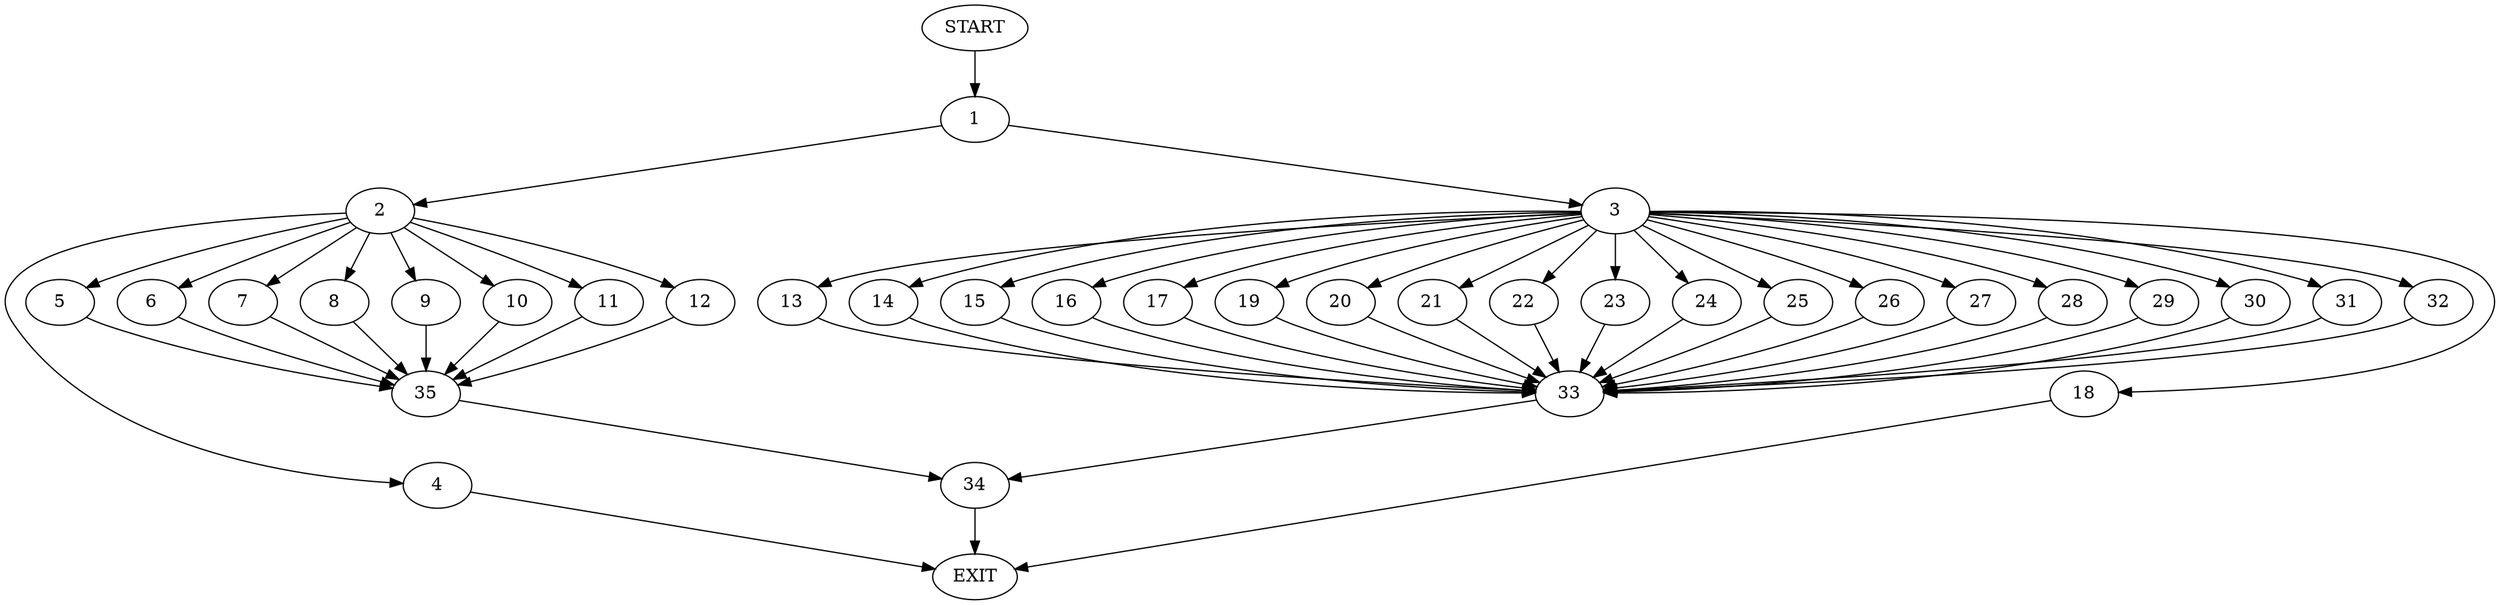 digraph {
0 [label="START"]
36 [label="EXIT"]
0 -> 1
1 -> 2
1 -> 3
2 -> 4
2 -> 5
2 -> 6
2 -> 7
2 -> 8
2 -> 9
2 -> 10
2 -> 11
2 -> 12
3 -> 13
3 -> 14
3 -> 15
3 -> 16
3 -> 17
3 -> 18
3 -> 19
3 -> 20
3 -> 21
3 -> 22
3 -> 23
3 -> 24
3 -> 25
3 -> 26
3 -> 27
3 -> 28
3 -> 29
3 -> 30
3 -> 31
3 -> 32
31 -> 33
25 -> 33
26 -> 33
28 -> 33
32 -> 33
21 -> 33
20 -> 33
15 -> 33
30 -> 33
13 -> 33
27 -> 33
18 -> 36
22 -> 33
16 -> 33
29 -> 33
23 -> 33
19 -> 33
14 -> 33
24 -> 33
17 -> 33
33 -> 34
34 -> 36
6 -> 35
4 -> 36
8 -> 35
5 -> 35
12 -> 35
9 -> 35
11 -> 35
7 -> 35
10 -> 35
35 -> 34
}
